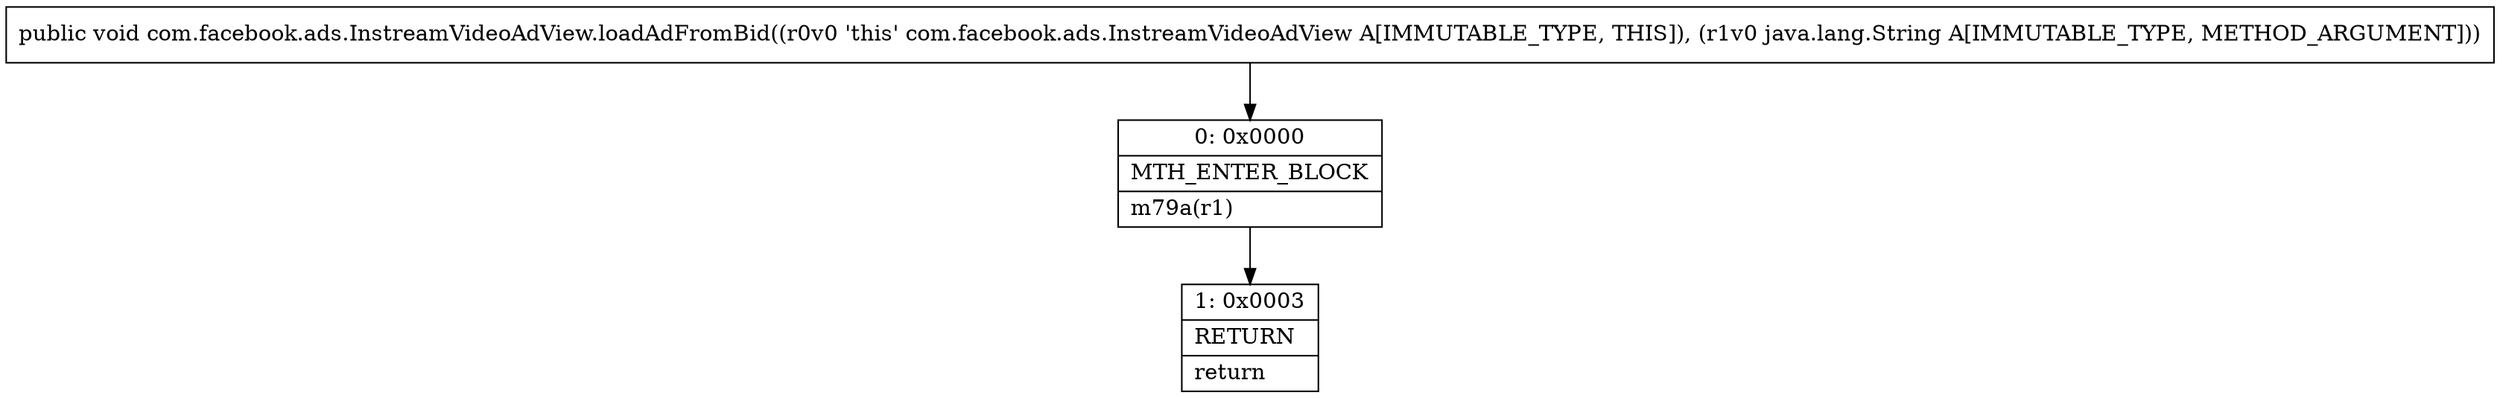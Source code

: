 digraph "CFG forcom.facebook.ads.InstreamVideoAdView.loadAdFromBid(Ljava\/lang\/String;)V" {
Node_0 [shape=record,label="{0\:\ 0x0000|MTH_ENTER_BLOCK\l|m79a(r1)\l}"];
Node_1 [shape=record,label="{1\:\ 0x0003|RETURN\l|return\l}"];
MethodNode[shape=record,label="{public void com.facebook.ads.InstreamVideoAdView.loadAdFromBid((r0v0 'this' com.facebook.ads.InstreamVideoAdView A[IMMUTABLE_TYPE, THIS]), (r1v0 java.lang.String A[IMMUTABLE_TYPE, METHOD_ARGUMENT])) }"];
MethodNode -> Node_0;
Node_0 -> Node_1;
}

